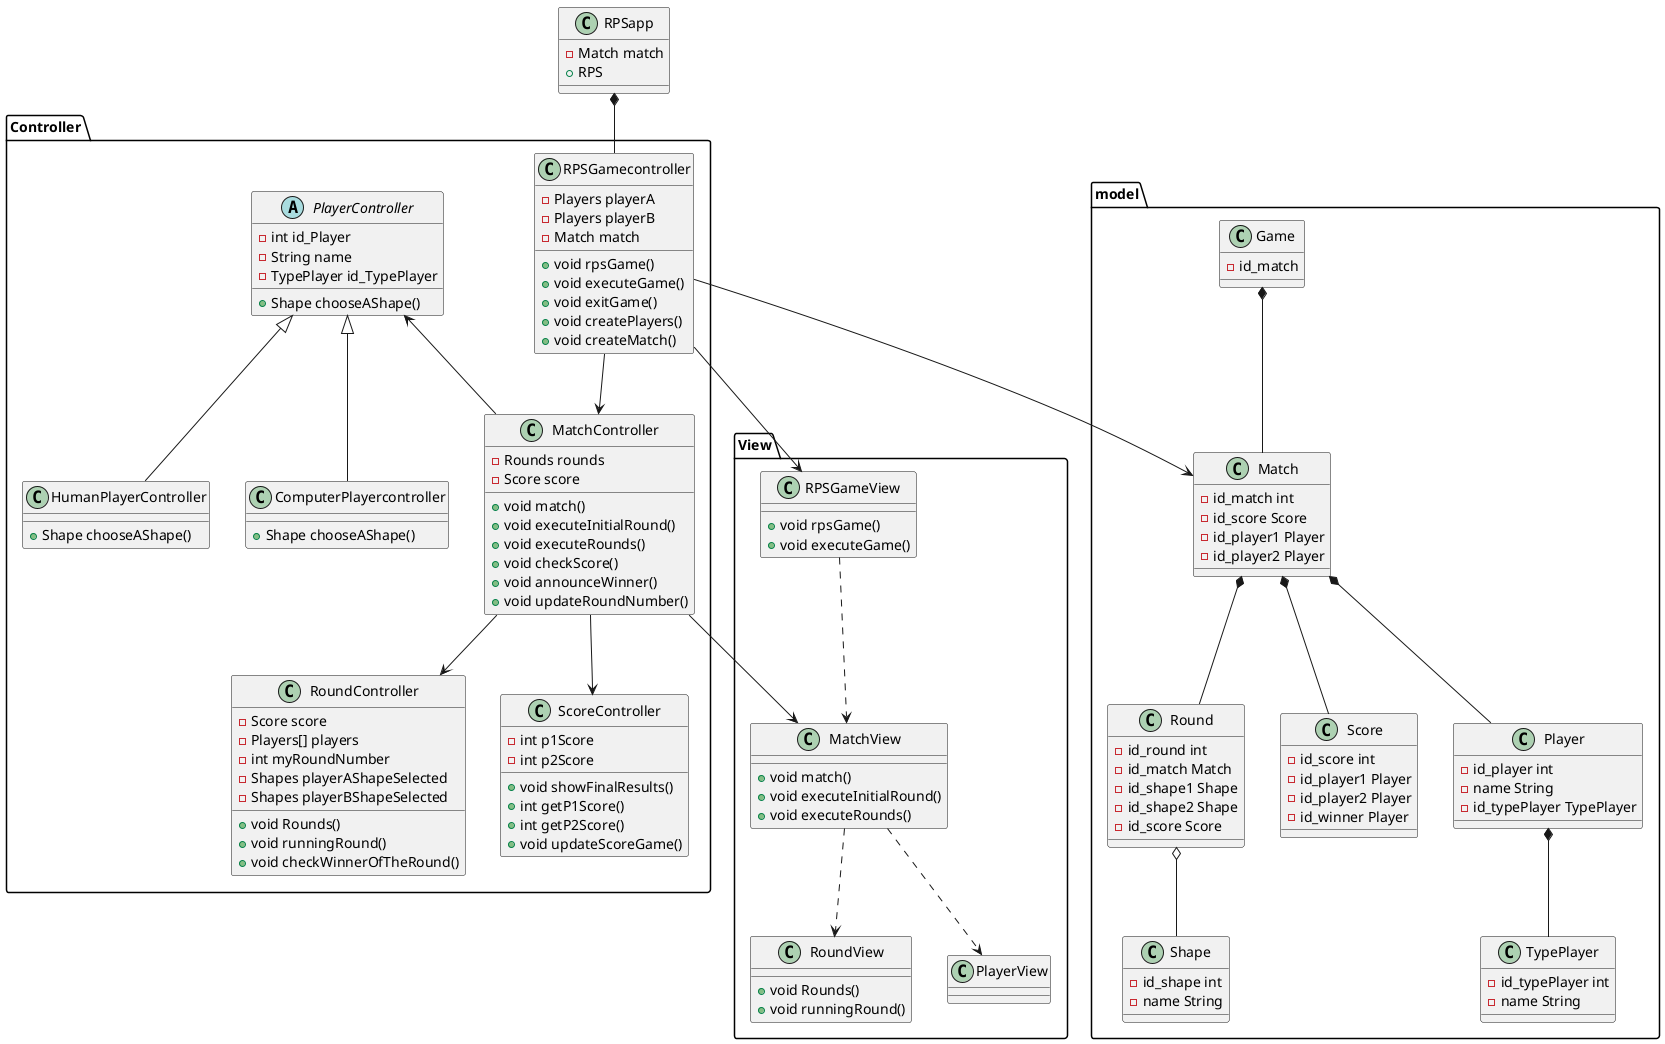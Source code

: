 @startuml

class RPSapp {
    - Match match
    +RPS
}

package View{
    class RPSGameView {
        + void rpsGame()
        + void executeGame()
    }

    class MatchView {
        + void match()
        + void executeInitialRound()
        + void executeRounds()
    }

    class RoundView {
        + void Rounds()
        + void runningRound()
    }

    class PlayerView {

    }
}

package Controller {
    class RPSGamecontroller {
        - Players playerA
        - Players playerB
        - Match match
        + void rpsGame()
        + void executeGame()
        + void exitGame()
        + void createPlayers()
        + void createMatch()
    }

    class MatchController {
        - Rounds rounds
        - Score score
        + void match()
        + void executeInitialRound()
        + void executeRounds()
        + void checkScore()
        + void announceWinner()
        + void updateRoundNumber()
    }

    class RoundController {
        - Score score
        - Players[] players
        - int myRoundNumber
        - Shapes playerAShapeSelected
        - Shapes playerBShapeSelected
        + void Rounds()
        + void runningRound()
        + void checkWinnerOfTheRound()
    }

    abstract class PlayerController {
        - int id_Player
        - String name
        - TypePlayer id_TypePlayer
        + Shape chooseAShape()
    }

    class HumanPlayerController {
        + Shape chooseAShape()
    }

    class ComputerPlayercontroller {
        + Shape chooseAShape()
    }

    class ScoreController {
        - int p1Score
        - int p2Score
        + void showFinalResults()
        + int getP1Score()
        + int getP2Score()
        + void updateScoreGame()
    }

    RPSapp *-- RPSGamecontroller
    PlayerController <|-- HumanPlayerController
    PlayerController <|-- ComputerPlayercontroller
    RPSGamecontroller --> MatchController
    MatchController --> RoundController
    MatchController --> ScoreController
    PlayerController <-- MatchController

}

package model {

    class Game {
        -id_match
    }
    
    class Round {
    -id_round int
    -id_match Match
    -id_shape1 Shape
    -id_shape2 Shape
    -id_score Score
}

class Match {
    -id_match int
    -id_score Score
    -id_player1 Player
    -id_player2 Player
}

class Score {
    -id_score int
    -id_player1 Player
    -id_player2 Player
    -id_winner Player
}

class Shape {
    -id_shape int
    -name String
}

class Player{
    -id_player int
    -name String
    -id_typePlayer TypePlayer
}

class TypePlayer {
    -id_typePlayer int
    -name String
}
    Game *-- Match
    Match *-- Round
    Match *-- Player
    Round o-- Shape
    Player *-- TypePlayer
    Match *-- Score 
}

RPSGameView ..> MatchView
MatchView ..> RoundView
MatchView ..> PlayerView

RPSGamecontroller --> RPSGameView
MatchController --> MatchView
RPSGamecontroller --> Match

@enduml